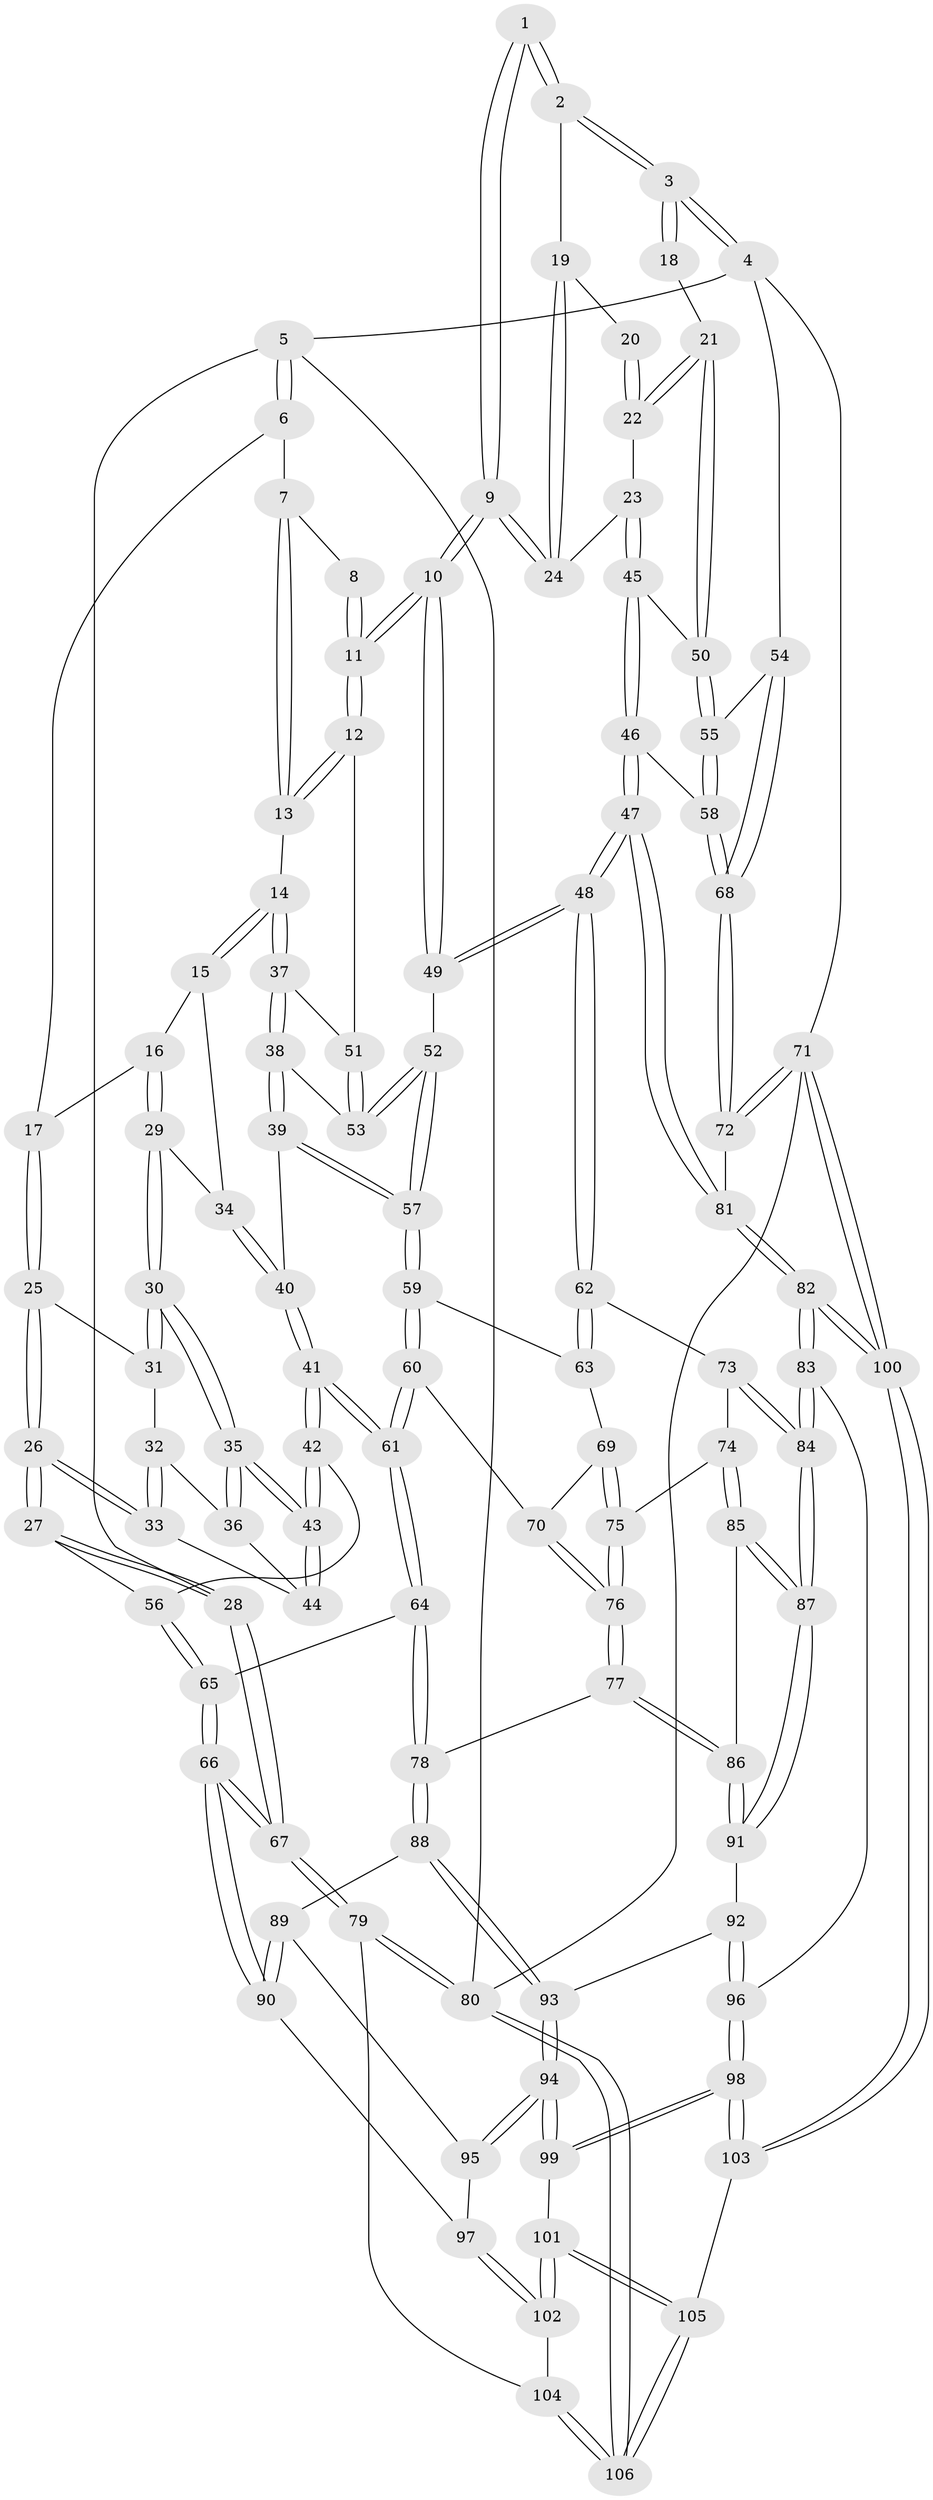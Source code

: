 // Generated by graph-tools (version 1.1) at 2025/27/03/15/25 16:27:57]
// undirected, 106 vertices, 262 edges
graph export_dot {
graph [start="1"]
  node [color=gray90,style=filled];
  1 [pos="+0.6130394022168284+0"];
  2 [pos="+1+0"];
  3 [pos="+1+0"];
  4 [pos="+1+0"];
  5 [pos="+0+0"];
  6 [pos="+0.16446012807665586+0"];
  7 [pos="+0.46846369533554055+0"];
  8 [pos="+0.513552173461893+0"];
  9 [pos="+0.7152822282881784+0.13779953537511874"];
  10 [pos="+0.6663723760345925+0.19492895629499998"];
  11 [pos="+0.6153134213102482+0.16988389313234462"];
  12 [pos="+0.5868715129967419+0.16502083993688565"];
  13 [pos="+0.47077397945050725+0.05527069125644332"];
  14 [pos="+0.4139274482238939+0.15156464565823105"];
  15 [pos="+0.3830065378646904+0.13848268889446474"];
  16 [pos="+0.22643193825700114+0"];
  17 [pos="+0.21309520358022063+0"];
  18 [pos="+0.9618418023882297+0.10272182500683166"];
  19 [pos="+0.8261894310347538+0.08006289676054658"];
  20 [pos="+0.9110278218789921+0.13520906520632175"];
  21 [pos="+0.9425990897584272+0.2077281145476348"];
  22 [pos="+0.9038454600949262+0.15821290460316267"];
  23 [pos="+0.8308630379857178+0.16220550403891762"];
  24 [pos="+0.7894593842046083+0.12083415688798048"];
  25 [pos="+0.18672159409147135+0.08982408112159744"];
  26 [pos="+0.015398648372867224+0.2289774743447806"];
  27 [pos="+0+0.2677171837162979"];
  28 [pos="+0+0.2530186379304573"];
  29 [pos="+0.2947245493485352+0.17590551109780253"];
  30 [pos="+0.24274418212477164+0.2319890739813192"];
  31 [pos="+0.18752342554441231+0.10964839084745072"];
  32 [pos="+0.16561689352188627+0.1642517735646467"];
  33 [pos="+0.09090027281646568+0.2171742203814364"];
  34 [pos="+0.2951985508581779+0.17599661261891195"];
  35 [pos="+0.23464215814348996+0.27906060683599293"];
  36 [pos="+0.16646234664056778+0.19908460120626117"];
  37 [pos="+0.4230687576799248+0.1897697078494858"];
  38 [pos="+0.4191531833798587+0.20355923540800833"];
  39 [pos="+0.39005661738896147+0.25356957338645447"];
  40 [pos="+0.3875511813141275+0.25556669798431153"];
  41 [pos="+0.3016742436736672+0.3736532162108963"];
  42 [pos="+0.2377132200152673+0.3122159690963232"];
  43 [pos="+0.23496416742873202+0.29762644826708023"];
  44 [pos="+0.13397123934839592+0.222253119829447"];
  45 [pos="+0.8496888327476696+0.20203854721800735"];
  46 [pos="+0.7876260852741156+0.40113833349612776"];
  47 [pos="+0.7523030829189993+0.4119053850071777"];
  48 [pos="+0.7465661793971327+0.4102778846269751"];
  49 [pos="+0.6693037259212303+0.2323655550302166"];
  50 [pos="+0.9471762433000728+0.2267608937831891"];
  51 [pos="+0.538919212698786+0.18276440967409252"];
  52 [pos="+0.5227796305082282+0.2934671914146025"];
  53 [pos="+0.5066022453361974+0.2552501816263293"];
  54 [pos="+1+0.23900957986821605"];
  55 [pos="+0.9509935622006941+0.23150281112740478"];
  56 [pos="+0.03713648303331496+0.3216000770220966"];
  57 [pos="+0.507824991580851+0.3149088870814956"];
  58 [pos="+0.8427745683774891+0.3956867357410841"];
  59 [pos="+0.5067601657044272+0.3546208292940224"];
  60 [pos="+0.4000883798069358+0.4141180346548166"];
  61 [pos="+0.30589461726571604+0.3937485713411102"];
  62 [pos="+0.6870227606912382+0.43822834701387964"];
  63 [pos="+0.6000128164948733+0.4130777234007934"];
  64 [pos="+0.26054123540331675+0.4816275508247373"];
  65 [pos="+0.13961114905893526+0.4778426762555956"];
  66 [pos="+0+0.6826053569309682"];
  67 [pos="+0+0.6927243545218096"];
  68 [pos="+1+0.4867220806022389"];
  69 [pos="+0.46254761598942656+0.46575377762929066"];
  70 [pos="+0.4431919762464729+0.4576954836250494"];
  71 [pos="+1+1"];
  72 [pos="+1+0.5432822793925668"];
  73 [pos="+0.6809993208498446+0.4460468668437234"];
  74 [pos="+0.5741147432711847+0.536533640349839"];
  75 [pos="+0.5047185611968085+0.5122750584016557"];
  76 [pos="+0.42212030948788815+0.6022724392033525"];
  77 [pos="+0.41672304634801066+0.6147407494906879"];
  78 [pos="+0.27930244815858096+0.5778897561614222"];
  79 [pos="+0+0.8276552977687865"];
  80 [pos="+0+1"];
  81 [pos="+0.8367298921607177+0.6895224813245371"];
  82 [pos="+0.7840062376316355+0.8019511940217745"];
  83 [pos="+0.6540282101769149+0.7752076812346875"];
  84 [pos="+0.6471633415584985+0.7608696789128232"];
  85 [pos="+0.5663662866624709+0.5632085393561486"];
  86 [pos="+0.4315369592166924+0.6293999972206717"];
  87 [pos="+0.6033743489238326+0.7033889107658927"];
  88 [pos="+0.26565313236505184+0.602730421823459"];
  89 [pos="+0.2570116729018125+0.6119868296293166"];
  90 [pos="+0+0.6845976729988762"];
  91 [pos="+0.4315701832407287+0.629482031693361"];
  92 [pos="+0.4250300016171109+0.7191039592679144"];
  93 [pos="+0.36854662591019904+0.765900670820515"];
  94 [pos="+0.3471278907867411+0.8121270974407344"];
  95 [pos="+0.22927540468119484+0.7288415413250017"];
  96 [pos="+0.5789158572003393+0.8155808860818403"];
  97 [pos="+0.1626608361864407+0.7836955263096461"];
  98 [pos="+0.4874667219211554+0.9216365048898217"];
  99 [pos="+0.35025270070887315+0.8549682828759044"];
  100 [pos="+1+1"];
  101 [pos="+0.26393591566084107+0.9076646562241483"];
  102 [pos="+0.20447850820686714+0.8945403931726515"];
  103 [pos="+0.5013955217488464+1"];
  104 [pos="+0.17345464004367267+0.9167046792298689"];
  105 [pos="+0.32962395584257015+1"];
  106 [pos="+0+1"];
  1 -- 2;
  1 -- 2;
  1 -- 9;
  1 -- 9;
  2 -- 3;
  2 -- 3;
  2 -- 19;
  3 -- 4;
  3 -- 4;
  3 -- 18;
  3 -- 18;
  4 -- 5;
  4 -- 54;
  4 -- 71;
  5 -- 6;
  5 -- 6;
  5 -- 28;
  5 -- 80;
  6 -- 7;
  6 -- 17;
  7 -- 8;
  7 -- 13;
  7 -- 13;
  8 -- 11;
  8 -- 11;
  9 -- 10;
  9 -- 10;
  9 -- 24;
  9 -- 24;
  10 -- 11;
  10 -- 11;
  10 -- 49;
  10 -- 49;
  11 -- 12;
  11 -- 12;
  12 -- 13;
  12 -- 13;
  12 -- 51;
  13 -- 14;
  14 -- 15;
  14 -- 15;
  14 -- 37;
  14 -- 37;
  15 -- 16;
  15 -- 34;
  16 -- 17;
  16 -- 29;
  16 -- 29;
  17 -- 25;
  17 -- 25;
  18 -- 21;
  19 -- 20;
  19 -- 24;
  19 -- 24;
  20 -- 22;
  20 -- 22;
  21 -- 22;
  21 -- 22;
  21 -- 50;
  21 -- 50;
  22 -- 23;
  23 -- 24;
  23 -- 45;
  23 -- 45;
  25 -- 26;
  25 -- 26;
  25 -- 31;
  26 -- 27;
  26 -- 27;
  26 -- 33;
  26 -- 33;
  27 -- 28;
  27 -- 28;
  27 -- 56;
  28 -- 67;
  28 -- 67;
  29 -- 30;
  29 -- 30;
  29 -- 34;
  30 -- 31;
  30 -- 31;
  30 -- 35;
  30 -- 35;
  31 -- 32;
  32 -- 33;
  32 -- 33;
  32 -- 36;
  33 -- 44;
  34 -- 40;
  34 -- 40;
  35 -- 36;
  35 -- 36;
  35 -- 43;
  35 -- 43;
  36 -- 44;
  37 -- 38;
  37 -- 38;
  37 -- 51;
  38 -- 39;
  38 -- 39;
  38 -- 53;
  39 -- 40;
  39 -- 57;
  39 -- 57;
  40 -- 41;
  40 -- 41;
  41 -- 42;
  41 -- 42;
  41 -- 61;
  41 -- 61;
  42 -- 43;
  42 -- 43;
  42 -- 56;
  43 -- 44;
  43 -- 44;
  45 -- 46;
  45 -- 46;
  45 -- 50;
  46 -- 47;
  46 -- 47;
  46 -- 58;
  47 -- 48;
  47 -- 48;
  47 -- 81;
  47 -- 81;
  48 -- 49;
  48 -- 49;
  48 -- 62;
  48 -- 62;
  49 -- 52;
  50 -- 55;
  50 -- 55;
  51 -- 53;
  51 -- 53;
  52 -- 53;
  52 -- 53;
  52 -- 57;
  52 -- 57;
  54 -- 55;
  54 -- 68;
  54 -- 68;
  55 -- 58;
  55 -- 58;
  56 -- 65;
  56 -- 65;
  57 -- 59;
  57 -- 59;
  58 -- 68;
  58 -- 68;
  59 -- 60;
  59 -- 60;
  59 -- 63;
  60 -- 61;
  60 -- 61;
  60 -- 70;
  61 -- 64;
  61 -- 64;
  62 -- 63;
  62 -- 63;
  62 -- 73;
  63 -- 69;
  64 -- 65;
  64 -- 78;
  64 -- 78;
  65 -- 66;
  65 -- 66;
  66 -- 67;
  66 -- 67;
  66 -- 90;
  66 -- 90;
  67 -- 79;
  67 -- 79;
  68 -- 72;
  68 -- 72;
  69 -- 70;
  69 -- 75;
  69 -- 75;
  70 -- 76;
  70 -- 76;
  71 -- 72;
  71 -- 72;
  71 -- 100;
  71 -- 100;
  71 -- 80;
  72 -- 81;
  73 -- 74;
  73 -- 84;
  73 -- 84;
  74 -- 75;
  74 -- 85;
  74 -- 85;
  75 -- 76;
  75 -- 76;
  76 -- 77;
  76 -- 77;
  77 -- 78;
  77 -- 86;
  77 -- 86;
  78 -- 88;
  78 -- 88;
  79 -- 80;
  79 -- 80;
  79 -- 104;
  80 -- 106;
  80 -- 106;
  81 -- 82;
  81 -- 82;
  82 -- 83;
  82 -- 83;
  82 -- 100;
  82 -- 100;
  83 -- 84;
  83 -- 84;
  83 -- 96;
  84 -- 87;
  84 -- 87;
  85 -- 86;
  85 -- 87;
  85 -- 87;
  86 -- 91;
  86 -- 91;
  87 -- 91;
  87 -- 91;
  88 -- 89;
  88 -- 93;
  88 -- 93;
  89 -- 90;
  89 -- 90;
  89 -- 95;
  90 -- 97;
  91 -- 92;
  92 -- 93;
  92 -- 96;
  92 -- 96;
  93 -- 94;
  93 -- 94;
  94 -- 95;
  94 -- 95;
  94 -- 99;
  94 -- 99;
  95 -- 97;
  96 -- 98;
  96 -- 98;
  97 -- 102;
  97 -- 102;
  98 -- 99;
  98 -- 99;
  98 -- 103;
  98 -- 103;
  99 -- 101;
  100 -- 103;
  100 -- 103;
  101 -- 102;
  101 -- 102;
  101 -- 105;
  101 -- 105;
  102 -- 104;
  103 -- 105;
  104 -- 106;
  104 -- 106;
  105 -- 106;
  105 -- 106;
}
